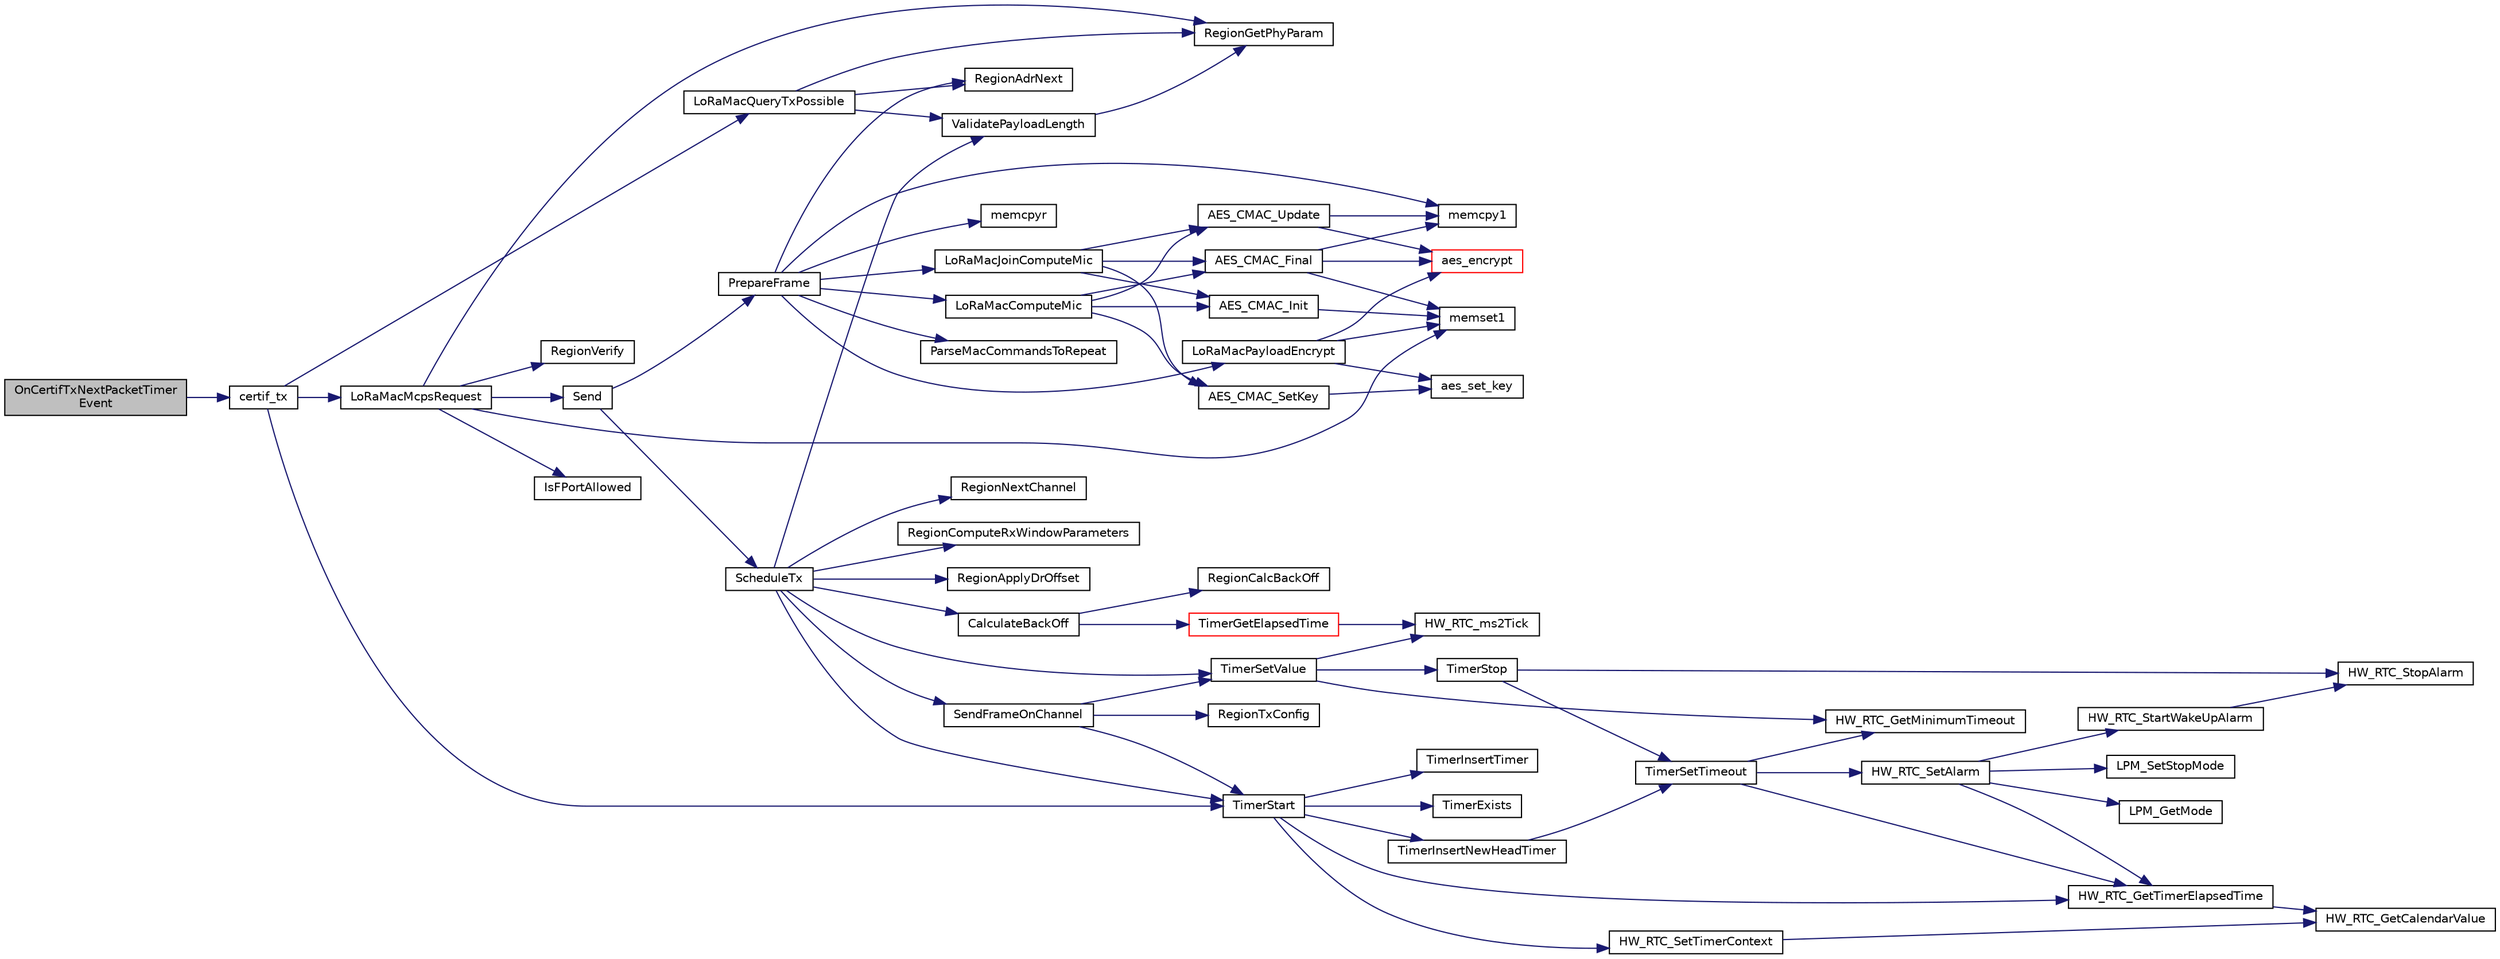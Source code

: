 digraph "OnCertifTxNextPacketTimerEvent"
{
  edge [fontname="Helvetica",fontsize="10",labelfontname="Helvetica",labelfontsize="10"];
  node [fontname="Helvetica",fontsize="10",shape=record];
  rankdir="LR";
  Node163 [label="OnCertifTxNextPacketTimer\lEvent",height=0.2,width=0.4,color="black", fillcolor="grey75", style="filled", fontcolor="black"];
  Node163 -> Node164 [color="midnightblue",fontsize="10",style="solid"];
  Node164 [label="certif_tx",height=0.2,width=0.4,color="black", fillcolor="white", style="filled",URL="$lora-test_8c.html#a735361add977554215fd3e1e70b74760"];
  Node164 -> Node165 [color="midnightblue",fontsize="10",style="solid"];
  Node165 [label="LoRaMacQueryTxPossible",height=0.2,width=0.4,color="black", fillcolor="white", style="filled",URL="$group___l_o_r_a_m_a_c.html#ga8b0aeaf75f9404ce01da9b202252c231",tooltip="Queries the LoRaMAC if it is possible to send the next frame with a given payload size..."];
  Node165 -> Node166 [color="midnightblue",fontsize="10",style="solid"];
  Node166 [label="RegionAdrNext",height=0.2,width=0.4,color="black", fillcolor="white", style="filled",URL="$group___r_e_g_i_o_n.html#ga08cac64beeadd0555460ca5e756a0792",tooltip="Calculates the next datarate to set, when ADR is on or off. "];
  Node165 -> Node167 [color="midnightblue",fontsize="10",style="solid"];
  Node167 [label="RegionGetPhyParam",height=0.2,width=0.4,color="black", fillcolor="white", style="filled",URL="$group___r_e_g_i_o_n.html#gafbd084611ba512035a6cbe7f3aa5857b",tooltip="The function gets a value of a specific phy attribute. "];
  Node165 -> Node168 [color="midnightblue",fontsize="10",style="solid"];
  Node168 [label="ValidatePayloadLength",height=0.2,width=0.4,color="black", fillcolor="white", style="filled",URL="$_lo_ra_mac_8c.html#ab496fc8c52b4322c7735a8a38c815c89",tooltip="Validates if the payload fits into the frame, taking the datarate into account. "];
  Node168 -> Node167 [color="midnightblue",fontsize="10",style="solid"];
  Node164 -> Node169 [color="midnightblue",fontsize="10",style="solid"];
  Node169 [label="TimerStart",height=0.2,width=0.4,color="black", fillcolor="white", style="filled",URL="$time_server_8c.html#acd2c1f05aa1976f3bbedd389c8710a78",tooltip="Starts and adds the timer object to the list of timer events "];
  Node169 -> Node170 [color="midnightblue",fontsize="10",style="solid"];
  Node170 [label="TimerExists",height=0.2,width=0.4,color="black", fillcolor="white", style="filled",URL="$time_server_8c.html#a496e7edd41e6441d879e27d0043444f5",tooltip="Check if the Object to be added is not already in the list "];
  Node169 -> Node171 [color="midnightblue",fontsize="10",style="solid"];
  Node171 [label="HW_RTC_SetTimerContext",height=0.2,width=0.4,color="black", fillcolor="white", style="filled",URL="$group___lory_s_d_k___r_t_c___functions.html#gad0a54228cfe8473d90b901ebd76de1d5",tooltip="Set the RTC timer Reference "];
  Node171 -> Node172 [color="midnightblue",fontsize="10",style="solid"];
  Node172 [label="HW_RTC_GetCalendarValue",height=0.2,width=0.4,color="black", fillcolor="white", style="filled",URL="$group___lory_s_d_k___r_t_c___functions.html#gaf81b8dc866a5c7b125355b55e3953387",tooltip="get current time from calendar in ticks "];
  Node169 -> Node173 [color="midnightblue",fontsize="10",style="solid"];
  Node173 [label="TimerInsertNewHeadTimer",height=0.2,width=0.4,color="black", fillcolor="white", style="filled",URL="$time_server_8c.html#abeff03f3b0a3356be8c833bb93d24458",tooltip="Adds or replace the head timer of the list. "];
  Node173 -> Node174 [color="midnightblue",fontsize="10",style="solid"];
  Node174 [label="TimerSetTimeout",height=0.2,width=0.4,color="black", fillcolor="white", style="filled",URL="$time_server_8c.html#af90925c5246bd6bbc2863d08d4cca3a9",tooltip="Sets a timeout with the duration \"timestamp\" "];
  Node174 -> Node175 [color="midnightblue",fontsize="10",style="solid"];
  Node175 [label="HW_RTC_GetMinimumTimeout",height=0.2,width=0.4,color="black", fillcolor="white", style="filled",URL="$group___lory_s_d_k___r_t_c___functions.html#ga254f9e5c17daff978fef15be01021c51",tooltip="Return the minimum timeout the RTC is able to handle "];
  Node174 -> Node176 [color="midnightblue",fontsize="10",style="solid"];
  Node176 [label="HW_RTC_GetTimerElapsedTime",height=0.2,width=0.4,color="black", fillcolor="white", style="filled",URL="$group___lory_s_d_k___r_t_c___functions.html#ga7961116aa831950b62a413ecbbcfb02a",tooltip="Get the RTC timer elapsed time since the last Reference was set "];
  Node176 -> Node172 [color="midnightblue",fontsize="10",style="solid"];
  Node174 -> Node177 [color="midnightblue",fontsize="10",style="solid"];
  Node177 [label="HW_RTC_SetAlarm",height=0.2,width=0.4,color="black", fillcolor="white", style="filled",URL="$group___lory_s_d_k___r_t_c___functions.html#ga09cec56d54c13de658fafdd003390771",tooltip="Set the alarm "];
  Node177 -> Node176 [color="midnightblue",fontsize="10",style="solid"];
  Node177 -> Node178 [color="midnightblue",fontsize="10",style="solid"];
  Node178 [label="LPM_SetStopMode",height=0.2,width=0.4,color="black", fillcolor="white", style="filled",URL="$low__power__manager_8c.html#ac8a0ff787d7d417b9e1f0697a1d5fd6d",tooltip="This API notifies the low power manager if the specified user allows the Off mode or not..."];
  Node177 -> Node179 [color="midnightblue",fontsize="10",style="solid"];
  Node179 [label="LPM_GetMode",height=0.2,width=0.4,color="black", fillcolor="white", style="filled",URL="$low__power__manager_8c.html#ae9107e412181f10977b724c346cebd45",tooltip="This API returns the Low Power Mode selected that will be applied when the system will enter low powe..."];
  Node177 -> Node180 [color="midnightblue",fontsize="10",style="solid"];
  Node180 [label="HW_RTC_StartWakeUpAlarm",height=0.2,width=0.4,color="black", fillcolor="white", style="filled",URL="$group___lory_s_d_k___r_t_c___functions.html#ga60703fcfc4abd73a2efc980e8bb6ad27",tooltip="start wake up alarm "];
  Node180 -> Node181 [color="midnightblue",fontsize="10",style="solid"];
  Node181 [label="HW_RTC_StopAlarm",height=0.2,width=0.4,color="black", fillcolor="white", style="filled",URL="$group___lory_s_d_k___r_t_c___functions.html#ga227be06e4dc1332d46ff12519db183b5",tooltip="Stop the Alarm "];
  Node169 -> Node176 [color="midnightblue",fontsize="10",style="solid"];
  Node169 -> Node182 [color="midnightblue",fontsize="10",style="solid"];
  Node182 [label="TimerInsertTimer",height=0.2,width=0.4,color="black", fillcolor="white", style="filled",URL="$time_server_8c.html#a0901cb54acad3ea19d052c0d00d547e3",tooltip="Adds a timer to the list. "];
  Node164 -> Node183 [color="midnightblue",fontsize="10",style="solid"];
  Node183 [label="LoRaMacMcpsRequest",height=0.2,width=0.4,color="black", fillcolor="white", style="filled",URL="$group___l_o_r_a_m_a_c.html#ga79768f8a3c22aaff84d4dfcc77ad508c",tooltip="LoRaMAC MCPS-Request "];
  Node183 -> Node184 [color="midnightblue",fontsize="10",style="solid"];
  Node184 [label="memset1",height=0.2,width=0.4,color="black", fillcolor="white", style="filled",URL="$utilities_8c.html#a272ed6d691263d9762c98ed720b1fa3a",tooltip="Set size elements of dst array with value "];
  Node183 -> Node185 [color="midnightblue",fontsize="10",style="solid"];
  Node185 [label="IsFPortAllowed",height=0.2,width=0.4,color="black", fillcolor="white", style="filled",URL="$_lo_ra_mac_8c.html#a1450f450bbea448d9a5235f86aa367ca",tooltip="Resets MAC specific parameters to default "];
  Node183 -> Node167 [color="midnightblue",fontsize="10",style="solid"];
  Node183 -> Node186 [color="midnightblue",fontsize="10",style="solid"];
  Node186 [label="RegionVerify",height=0.2,width=0.4,color="black", fillcolor="white", style="filled",URL="$group___r_e_g_i_o_n.html#ga7c1ff626bc1131889fa8de3197a1093a",tooltip="Verifies a parameter. "];
  Node183 -> Node187 [color="midnightblue",fontsize="10",style="solid"];
  Node187 [label="Send",height=0.2,width=0.4,color="black", fillcolor="white", style="filled",URL="$_lo_ra_mac_8c.html#a1d5d30b5cbe0349bab89375480c377bf",tooltip="LoRaMAC layer generic send frame "];
  Node187 -> Node188 [color="midnightblue",fontsize="10",style="solid"];
  Node188 [label="PrepareFrame",height=0.2,width=0.4,color="black", fillcolor="white", style="filled",URL="$_lo_ra_mac_8c.html#a1c2e41a970de949b0b59a8177cb8ef29",tooltip="LoRaMAC layer frame buffer initialization "];
  Node188 -> Node189 [color="midnightblue",fontsize="10",style="solid"];
  Node189 [label="memcpyr",height=0.2,width=0.4,color="black", fillcolor="white", style="filled",URL="$utilities_8c.html#a0cb4146b2cc797dcabcb7b0d50c64558",tooltip="Copies size elements of src array to dst array reversing the byte order "];
  Node188 -> Node190 [color="midnightblue",fontsize="10",style="solid"];
  Node190 [label="LoRaMacJoinComputeMic",height=0.2,width=0.4,color="black", fillcolor="white", style="filled",URL="$group___l_o_r_a_m_a_c___c_r_y_p_t_o.html#gac9216af326316c9e7f207d4e73aed199"];
  Node190 -> Node191 [color="midnightblue",fontsize="10",style="solid"];
  Node191 [label="AES_CMAC_Init",height=0.2,width=0.4,color="black", fillcolor="white", style="filled",URL="$cmac_8c.html#a0344ba56e27c8029332069892af08737"];
  Node191 -> Node184 [color="midnightblue",fontsize="10",style="solid"];
  Node190 -> Node192 [color="midnightblue",fontsize="10",style="solid"];
  Node192 [label="AES_CMAC_SetKey",height=0.2,width=0.4,color="black", fillcolor="white", style="filled",URL="$cmac_8c.html#a0cbe43f8858ba5fbf5bbd5f03e362170"];
  Node192 -> Node193 [color="midnightblue",fontsize="10",style="solid"];
  Node193 [label="aes_set_key",height=0.2,width=0.4,color="black", fillcolor="white", style="filled",URL="$aes_8c.html#a0ffc37ee1bbb50e7147bf6e7de5d73a1"];
  Node190 -> Node194 [color="midnightblue",fontsize="10",style="solid"];
  Node194 [label="AES_CMAC_Update",height=0.2,width=0.4,color="black", fillcolor="white", style="filled",URL="$cmac_8c.html#ad1be03bf3df1635dd5cbf8943f4d04f6"];
  Node194 -> Node195 [color="midnightblue",fontsize="10",style="solid"];
  Node195 [label="memcpy1",height=0.2,width=0.4,color="black", fillcolor="white", style="filled",URL="$utilities_8c.html#abfbe672c7136122f16c9214bc4ba8d21",tooltip="Copies size elements of src array to dst array "];
  Node194 -> Node196 [color="midnightblue",fontsize="10",style="solid"];
  Node196 [label="aes_encrypt",height=0.2,width=0.4,color="red", fillcolor="white", style="filled",URL="$aes_8c.html#ac88fd4e9cb53f78713a8fce1a6fcffc0"];
  Node190 -> Node202 [color="midnightblue",fontsize="10",style="solid"];
  Node202 [label="AES_CMAC_Final",height=0.2,width=0.4,color="black", fillcolor="white", style="filled",URL="$cmac_8c.html#a8ea4da33d50984199d8a91bc0ab86b15"];
  Node202 -> Node184 [color="midnightblue",fontsize="10",style="solid"];
  Node202 -> Node196 [color="midnightblue",fontsize="10",style="solid"];
  Node202 -> Node195 [color="midnightblue",fontsize="10",style="solid"];
  Node188 -> Node166 [color="midnightblue",fontsize="10",style="solid"];
  Node188 -> Node195 [color="midnightblue",fontsize="10",style="solid"];
  Node188 -> Node203 [color="midnightblue",fontsize="10",style="solid"];
  Node203 [label="ParseMacCommandsToRepeat",height=0.2,width=0.4,color="black", fillcolor="white", style="filled",URL="$_lo_ra_mac_8c.html#a728bf951414ad5fdec0889f761f05962",tooltip="Parses the MAC commands which must be repeated. "];
  Node188 -> Node204 [color="midnightblue",fontsize="10",style="solid"];
  Node204 [label="LoRaMacPayloadEncrypt",height=0.2,width=0.4,color="black", fillcolor="white", style="filled",URL="$group___l_o_r_a_m_a_c___c_r_y_p_t_o.html#ga50339e60abea2186ca7e584b489718b1"];
  Node204 -> Node184 [color="midnightblue",fontsize="10",style="solid"];
  Node204 -> Node193 [color="midnightblue",fontsize="10",style="solid"];
  Node204 -> Node196 [color="midnightblue",fontsize="10",style="solid"];
  Node188 -> Node205 [color="midnightblue",fontsize="10",style="solid"];
  Node205 [label="LoRaMacComputeMic",height=0.2,width=0.4,color="black", fillcolor="white", style="filled",URL="$group___l_o_r_a_m_a_c___c_r_y_p_t_o.html#ga6ee265070494b83255e7fdc4dff985da",tooltip="Computes the LoRaMAC frame MIC field "];
  Node205 -> Node191 [color="midnightblue",fontsize="10",style="solid"];
  Node205 -> Node192 [color="midnightblue",fontsize="10",style="solid"];
  Node205 -> Node194 [color="midnightblue",fontsize="10",style="solid"];
  Node205 -> Node202 [color="midnightblue",fontsize="10",style="solid"];
  Node187 -> Node206 [color="midnightblue",fontsize="10",style="solid"];
  Node206 [label="ScheduleTx",height=0.2,width=0.4,color="black", fillcolor="white", style="filled",URL="$_lo_ra_mac_8c.html#afac9f47df560a2c63ebe868fcf531716"];
  Node206 -> Node207 [color="midnightblue",fontsize="10",style="solid"];
  Node207 [label="CalculateBackOff",height=0.2,width=0.4,color="black", fillcolor="white", style="filled",URL="$_lo_ra_mac_8c.html#ab13ebc898e6d4ecbb3deb43bf12e22cf"];
  Node207 -> Node208 [color="midnightblue",fontsize="10",style="solid"];
  Node208 [label="TimerGetElapsedTime",height=0.2,width=0.4,color="red", fillcolor="white", style="filled",URL="$time_server_8c.html#a9ca7e27f3d6474daff63f2e093a2e91e",tooltip="Return the Time elapsed since a fix moment in Time "];
  Node208 -> Node210 [color="midnightblue",fontsize="10",style="solid"];
  Node210 [label="HW_RTC_ms2Tick",height=0.2,width=0.4,color="black", fillcolor="white", style="filled",URL="$group___lory_s_d_k___r_t_c___functions.html#gab105bfcf0c8b346a1b20b158b8f8a86e",tooltip="converts time in ms to time in ticks "];
  Node207 -> Node212 [color="midnightblue",fontsize="10",style="solid"];
  Node212 [label="RegionCalcBackOff",height=0.2,width=0.4,color="black", fillcolor="white", style="filled",URL="$group___r_e_g_i_o_n.html#ga07cfd135a3e8f85e15a5424c07f71d67",tooltip="Calculates the back-off time. "];
  Node206 -> Node213 [color="midnightblue",fontsize="10",style="solid"];
  Node213 [label="RegionNextChannel",height=0.2,width=0.4,color="black", fillcolor="white", style="filled",URL="$group___r_e_g_i_o_n.html#ga627b895f8bdd552639820ddfcfaa698e",tooltip="Searches and set the next random available channel "];
  Node206 -> Node214 [color="midnightblue",fontsize="10",style="solid"];
  Node214 [label="TimerSetValue",height=0.2,width=0.4,color="black", fillcolor="white", style="filled",URL="$time_server_8c.html#ad56c30124de6deefb3e32bbee2a4ba46",tooltip="Set timer new timeout value "];
  Node214 -> Node210 [color="midnightblue",fontsize="10",style="solid"];
  Node214 -> Node215 [color="midnightblue",fontsize="10",style="solid"];
  Node215 [label="TimerStop",height=0.2,width=0.4,color="black", fillcolor="white", style="filled",URL="$time_server_8c.html#a8ae899c4e8a9abf49d825d6959aa6bcb",tooltip="Stops and removes the timer object from the list of timer events "];
  Node215 -> Node174 [color="midnightblue",fontsize="10",style="solid"];
  Node215 -> Node181 [color="midnightblue",fontsize="10",style="solid"];
  Node214 -> Node175 [color="midnightblue",fontsize="10",style="solid"];
  Node206 -> Node169 [color="midnightblue",fontsize="10",style="solid"];
  Node206 -> Node216 [color="midnightblue",fontsize="10",style="solid"];
  Node216 [label="RegionComputeRxWindowParameters",height=0.2,width=0.4,color="black", fillcolor="white", style="filled",URL="$group___r_e_g_i_o_n.html#gabd3eb4e7db9b7987fabb9568f733a2b9"];
  Node206 -> Node217 [color="midnightblue",fontsize="10",style="solid"];
  Node217 [label="RegionApplyDrOffset",height=0.2,width=0.4,color="black", fillcolor="white", style="filled",URL="$group___r_e_g_i_o_n.html#gab62221e1ca566a89f4b450b30bfb95a7",tooltip="Computes new datarate according to the given offset "];
  Node206 -> Node168 [color="midnightblue",fontsize="10",style="solid"];
  Node206 -> Node218 [color="midnightblue",fontsize="10",style="solid"];
  Node218 [label="SendFrameOnChannel",height=0.2,width=0.4,color="black", fillcolor="white", style="filled",URL="$_lo_ra_mac_8c.html#a2a974677f0401e2575148082667331de",tooltip="LoRaMAC layer prepared frame buffer transmission with channel specification "];
  Node218 -> Node219 [color="midnightblue",fontsize="10",style="solid"];
  Node219 [label="RegionTxConfig",height=0.2,width=0.4,color="black", fillcolor="white", style="filled",URL="$group___r_e_g_i_o_n.html#ga9a4b01301e0f6f6880dc6a651c062ad0",tooltip="TX configuration. "];
  Node218 -> Node214 [color="midnightblue",fontsize="10",style="solid"];
  Node218 -> Node169 [color="midnightblue",fontsize="10",style="solid"];
}

